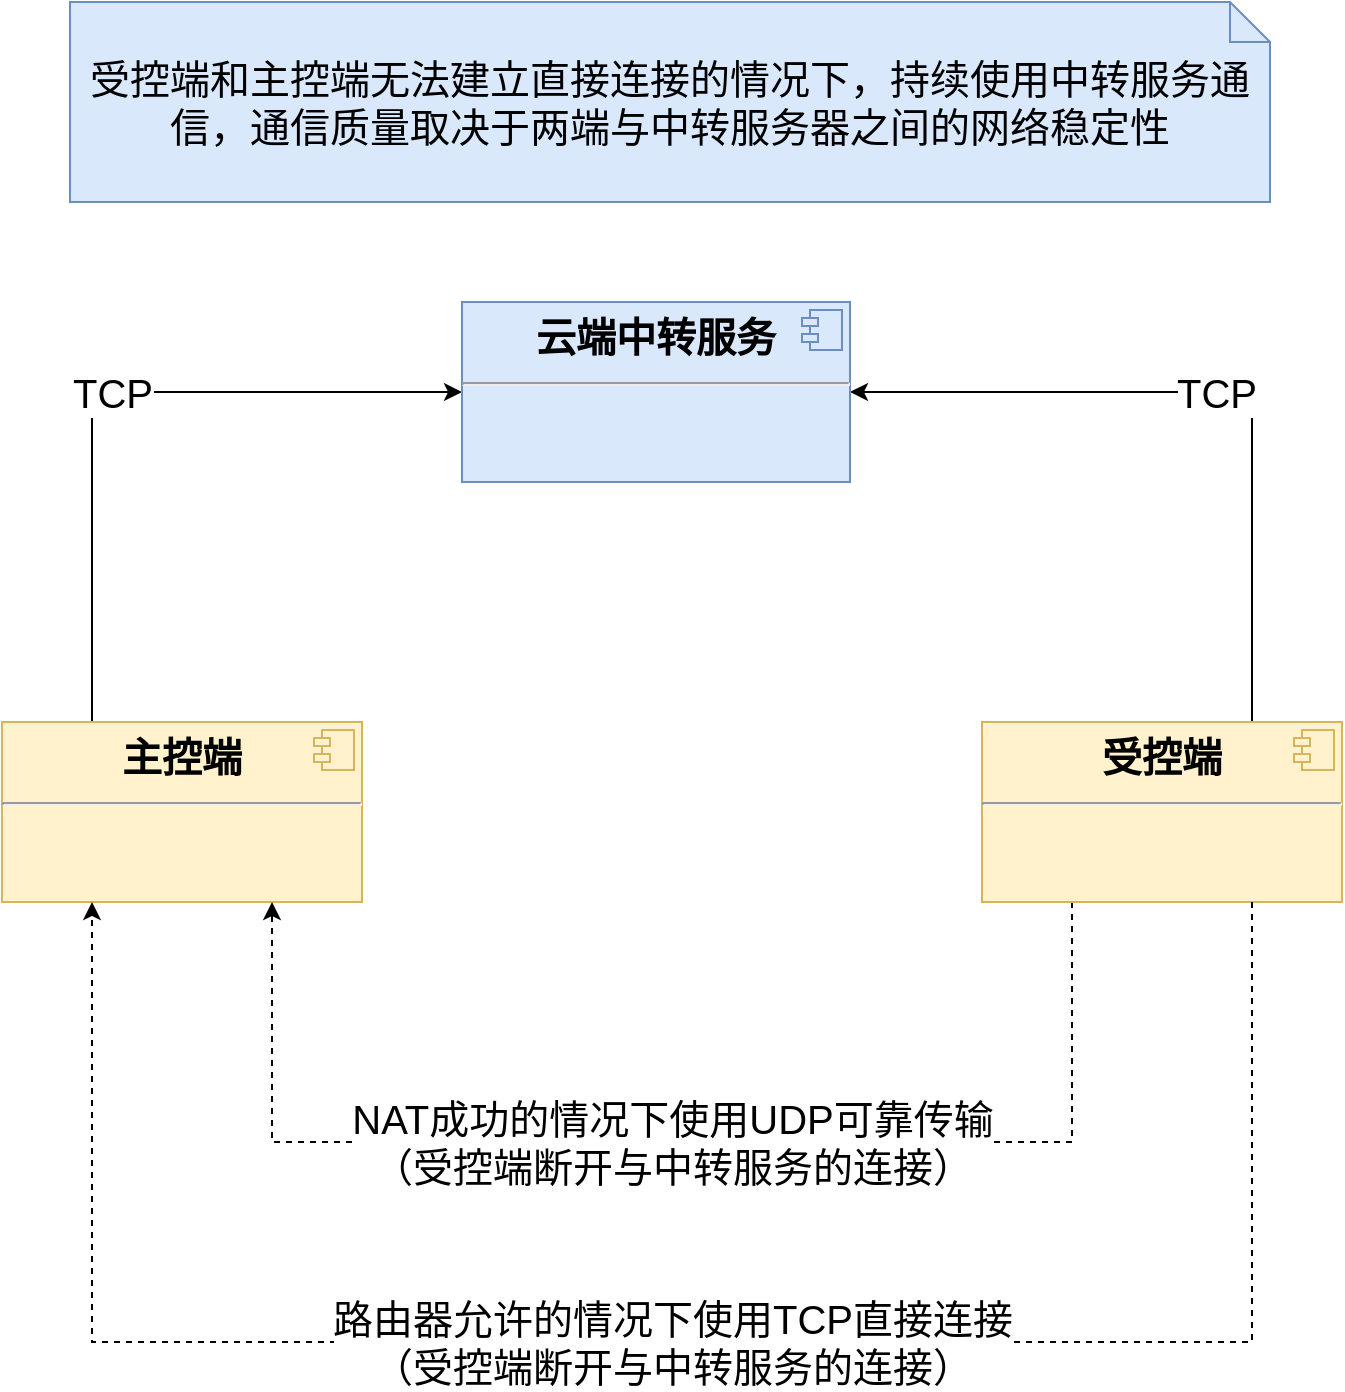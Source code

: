 <mxfile version="22.0.4" type="github">
  <diagram name="第 1 页" id="c3tpg9IanGo3FgfKbMrP">
    <mxGraphModel dx="2026" dy="1145" grid="1" gridSize="10" guides="1" tooltips="1" connect="1" arrows="1" fold="1" page="1" pageScale="1" pageWidth="827" pageHeight="1169" math="0" shadow="0">
      <root>
        <mxCell id="0" />
        <mxCell id="1" parent="0" />
        <mxCell id="kSbYRbFgHYH_PkyUjedo-7" value="TCP" style="edgeStyle=orthogonalEdgeStyle;rounded=0;orthogonalLoop=1;jettySize=auto;html=1;entryX=0;entryY=0.5;entryDx=0;entryDy=0;exitX=0.25;exitY=0;exitDx=0;exitDy=0;fontSize=20;" parent="1" source="kSbYRbFgHYH_PkyUjedo-1" target="kSbYRbFgHYH_PkyUjedo-5" edge="1">
          <mxGeometry relative="1" as="geometry">
            <Array as="points">
              <mxPoint x="125" y="435" />
            </Array>
          </mxGeometry>
        </mxCell>
        <mxCell id="kSbYRbFgHYH_PkyUjedo-1" value="&lt;p style=&quot;margin: 6px 0px 0px; text-align: center; font-size: 20px;&quot;&gt;&lt;b style=&quot;font-size: 20px;&quot;&gt;主控端&lt;/b&gt;&lt;/p&gt;&lt;hr style=&quot;font-size: 20px;&quot;&gt;&lt;p style=&quot;margin: 0px 0px 0px 8px; font-size: 20px;&quot;&gt;&lt;br style=&quot;font-size: 20px;&quot;&gt;&lt;/p&gt;" style="align=left;overflow=fill;html=1;dropTarget=0;whiteSpace=wrap;fontSize=20;fillColor=#fff2cc;strokeColor=#d6b656;" parent="1" vertex="1">
          <mxGeometry x="80" y="600" width="180" height="90" as="geometry" />
        </mxCell>
        <mxCell id="kSbYRbFgHYH_PkyUjedo-2" value="" style="shape=component;jettyWidth=8;jettyHeight=4;fontSize=20;fillColor=#fff2cc;strokeColor=#d6b656;" parent="kSbYRbFgHYH_PkyUjedo-1" vertex="1">
          <mxGeometry x="1" width="20" height="20" relative="1" as="geometry">
            <mxPoint x="-24" y="4" as="offset" />
          </mxGeometry>
        </mxCell>
        <mxCell id="kSbYRbFgHYH_PkyUjedo-8" value="TCP" style="edgeStyle=orthogonalEdgeStyle;rounded=0;orthogonalLoop=1;jettySize=auto;html=1;entryX=1;entryY=0.5;entryDx=0;entryDy=0;exitX=0.75;exitY=0;exitDx=0;exitDy=0;fontSize=20;" parent="1" source="kSbYRbFgHYH_PkyUjedo-3" target="kSbYRbFgHYH_PkyUjedo-5" edge="1">
          <mxGeometry relative="1" as="geometry" />
        </mxCell>
        <mxCell id="kSbYRbFgHYH_PkyUjedo-10" value="NAT成功的情况下使用UDP可靠传输&lt;br&gt;（受控端断开与中转服务的连接）" style="edgeStyle=orthogonalEdgeStyle;rounded=0;orthogonalLoop=1;jettySize=auto;html=1;entryX=0.75;entryY=1;entryDx=0;entryDy=0;exitX=0.25;exitY=1;exitDx=0;exitDy=0;fontSize=20;dashed=1;" parent="1" source="kSbYRbFgHYH_PkyUjedo-3" target="kSbYRbFgHYH_PkyUjedo-1" edge="1">
          <mxGeometry relative="1" as="geometry">
            <Array as="points">
              <mxPoint x="615" y="810" />
              <mxPoint x="215" y="810" />
            </Array>
          </mxGeometry>
        </mxCell>
        <mxCell id="kSbYRbFgHYH_PkyUjedo-3" value="&lt;p style=&quot;margin: 6px 0px 0px; text-align: center; font-size: 20px;&quot;&gt;&lt;b style=&quot;font-size: 20px;&quot;&gt;受控端&lt;/b&gt;&lt;/p&gt;&lt;hr style=&quot;font-size: 20px;&quot;&gt;&lt;p style=&quot;margin: 0px 0px 0px 8px; font-size: 20px;&quot;&gt;&lt;br style=&quot;font-size: 20px;&quot;&gt;&lt;/p&gt;" style="align=left;overflow=fill;html=1;dropTarget=0;whiteSpace=wrap;fontSize=20;fillColor=#fff2cc;strokeColor=#d6b656;" parent="1" vertex="1">
          <mxGeometry x="570" y="600" width="180" height="90" as="geometry" />
        </mxCell>
        <mxCell id="kSbYRbFgHYH_PkyUjedo-4" value="" style="shape=component;jettyWidth=8;jettyHeight=4;fontSize=20;fillColor=#fff2cc;strokeColor=#d6b656;" parent="kSbYRbFgHYH_PkyUjedo-3" vertex="1">
          <mxGeometry x="1" width="20" height="20" relative="1" as="geometry">
            <mxPoint x="-24" y="4" as="offset" />
          </mxGeometry>
        </mxCell>
        <mxCell id="kSbYRbFgHYH_PkyUjedo-5" value="&lt;p style=&quot;margin: 6px 0px 0px; text-align: center; font-size: 20px;&quot;&gt;&lt;b style=&quot;font-size: 20px;&quot;&gt;云端中转服务&lt;/b&gt;&lt;/p&gt;&lt;hr style=&quot;font-size: 20px;&quot;&gt;&lt;p style=&quot;margin: 0px 0px 0px 8px; font-size: 20px;&quot;&gt;&lt;br style=&quot;font-size: 20px;&quot;&gt;&lt;/p&gt;" style="align=left;overflow=fill;html=1;dropTarget=0;whiteSpace=wrap;fontSize=20;fillColor=#dae8fc;strokeColor=#6c8ebf;" parent="1" vertex="1">
          <mxGeometry x="310" y="390" width="194" height="90" as="geometry" />
        </mxCell>
        <mxCell id="kSbYRbFgHYH_PkyUjedo-6" value="" style="shape=component;jettyWidth=8;jettyHeight=4;fontSize=20;fillColor=#dae8fc;strokeColor=#6c8ebf;" parent="kSbYRbFgHYH_PkyUjedo-5" vertex="1">
          <mxGeometry x="1" width="20" height="20" relative="1" as="geometry">
            <mxPoint x="-24" y="4" as="offset" />
          </mxGeometry>
        </mxCell>
        <mxCell id="kSbYRbFgHYH_PkyUjedo-11" value="路由器允许的情况下使用TCP直接连接&lt;br&gt;（受控端断开与中转服务的连接）" style="edgeStyle=orthogonalEdgeStyle;rounded=0;orthogonalLoop=1;jettySize=auto;html=1;entryX=0.25;entryY=1;entryDx=0;entryDy=0;exitX=0.75;exitY=1;exitDx=0;exitDy=0;fontSize=20;dashed=1;" parent="1" source="kSbYRbFgHYH_PkyUjedo-3" target="kSbYRbFgHYH_PkyUjedo-1" edge="1">
          <mxGeometry relative="1" as="geometry">
            <mxPoint x="625" y="700" as="sourcePoint" />
            <mxPoint x="225" y="700" as="targetPoint" />
            <Array as="points">
              <mxPoint x="705" y="910" />
              <mxPoint x="125" y="910" />
            </Array>
          </mxGeometry>
        </mxCell>
        <mxCell id="kSbYRbFgHYH_PkyUjedo-13" value="受控端和主控端无法建立直接连接的情况下，持续使用中转服务通信，通信质量取决于两端与中转服务器之间的网络稳定性" style="shape=note;size=20;whiteSpace=wrap;html=1;fontSize=20;fillColor=#dae8fc;strokeColor=#6c8ebf;" parent="1" vertex="1">
          <mxGeometry x="114" y="240" width="600" height="100" as="geometry" />
        </mxCell>
      </root>
    </mxGraphModel>
  </diagram>
</mxfile>
